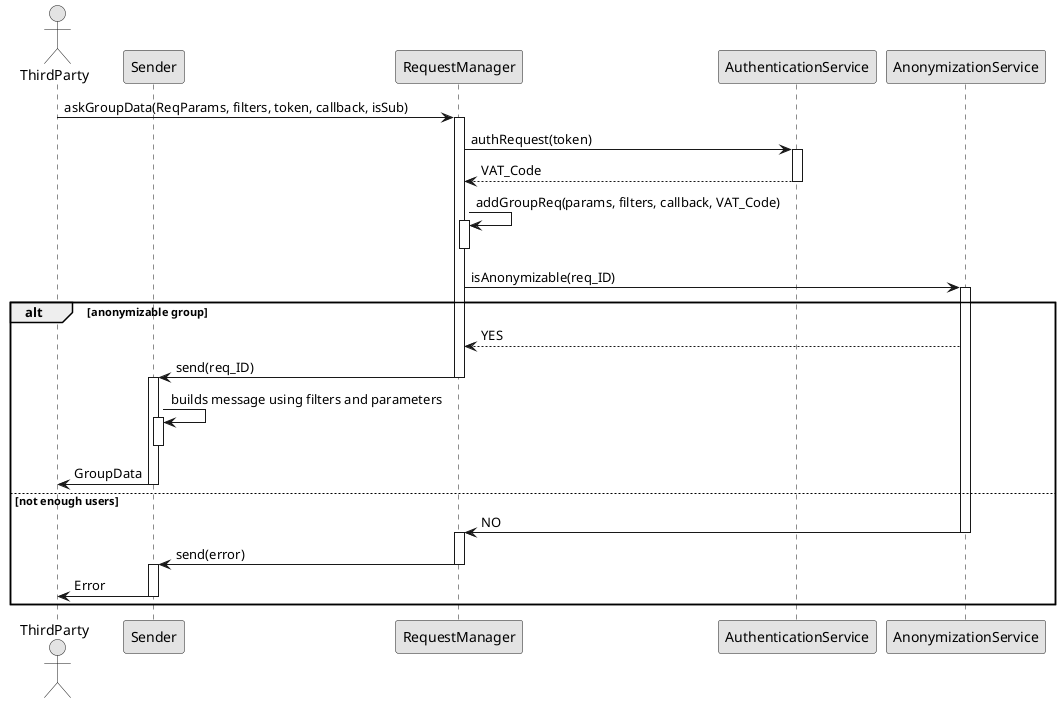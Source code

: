 @startuml
skinparam monochrome true
actor ThirdParty as TP
participant Sender as SND
participant RequestManager as REQ
participant AuthenticationService as AUTH
participant AnonymizationService as NOT

TP -> REQ : askGroupData(ReqParams, filters, token, callback, isSub)
activate REQ
REQ -> AUTH: authRequest(token)
activate AUTH
AUTH --> REQ: VAT_Code
deactivate AUTH


REQ -> REQ : addGroupReq(params, filters, callback, VAT_Code)
activate REQ
deactivate REQ

REQ -> NOT : isAnonymizable(req_ID)
activate NOT

alt anonymizable group
NOT --> REQ : YES

REQ -> SND : send(req_ID)
deactivate REQ
activate SND
SND -> SND : builds message using filters and parameters
activate SND
deactivate SND
SND -> TP: GroupData
deactivate SND

else not enough users

NOT -> REQ : NO
deactivate NOT

activate REQ
REQ -> SND : send(error)
deactivate REQ
activate SND
SND -> TP: Error
deactivate SND

end
@enduml